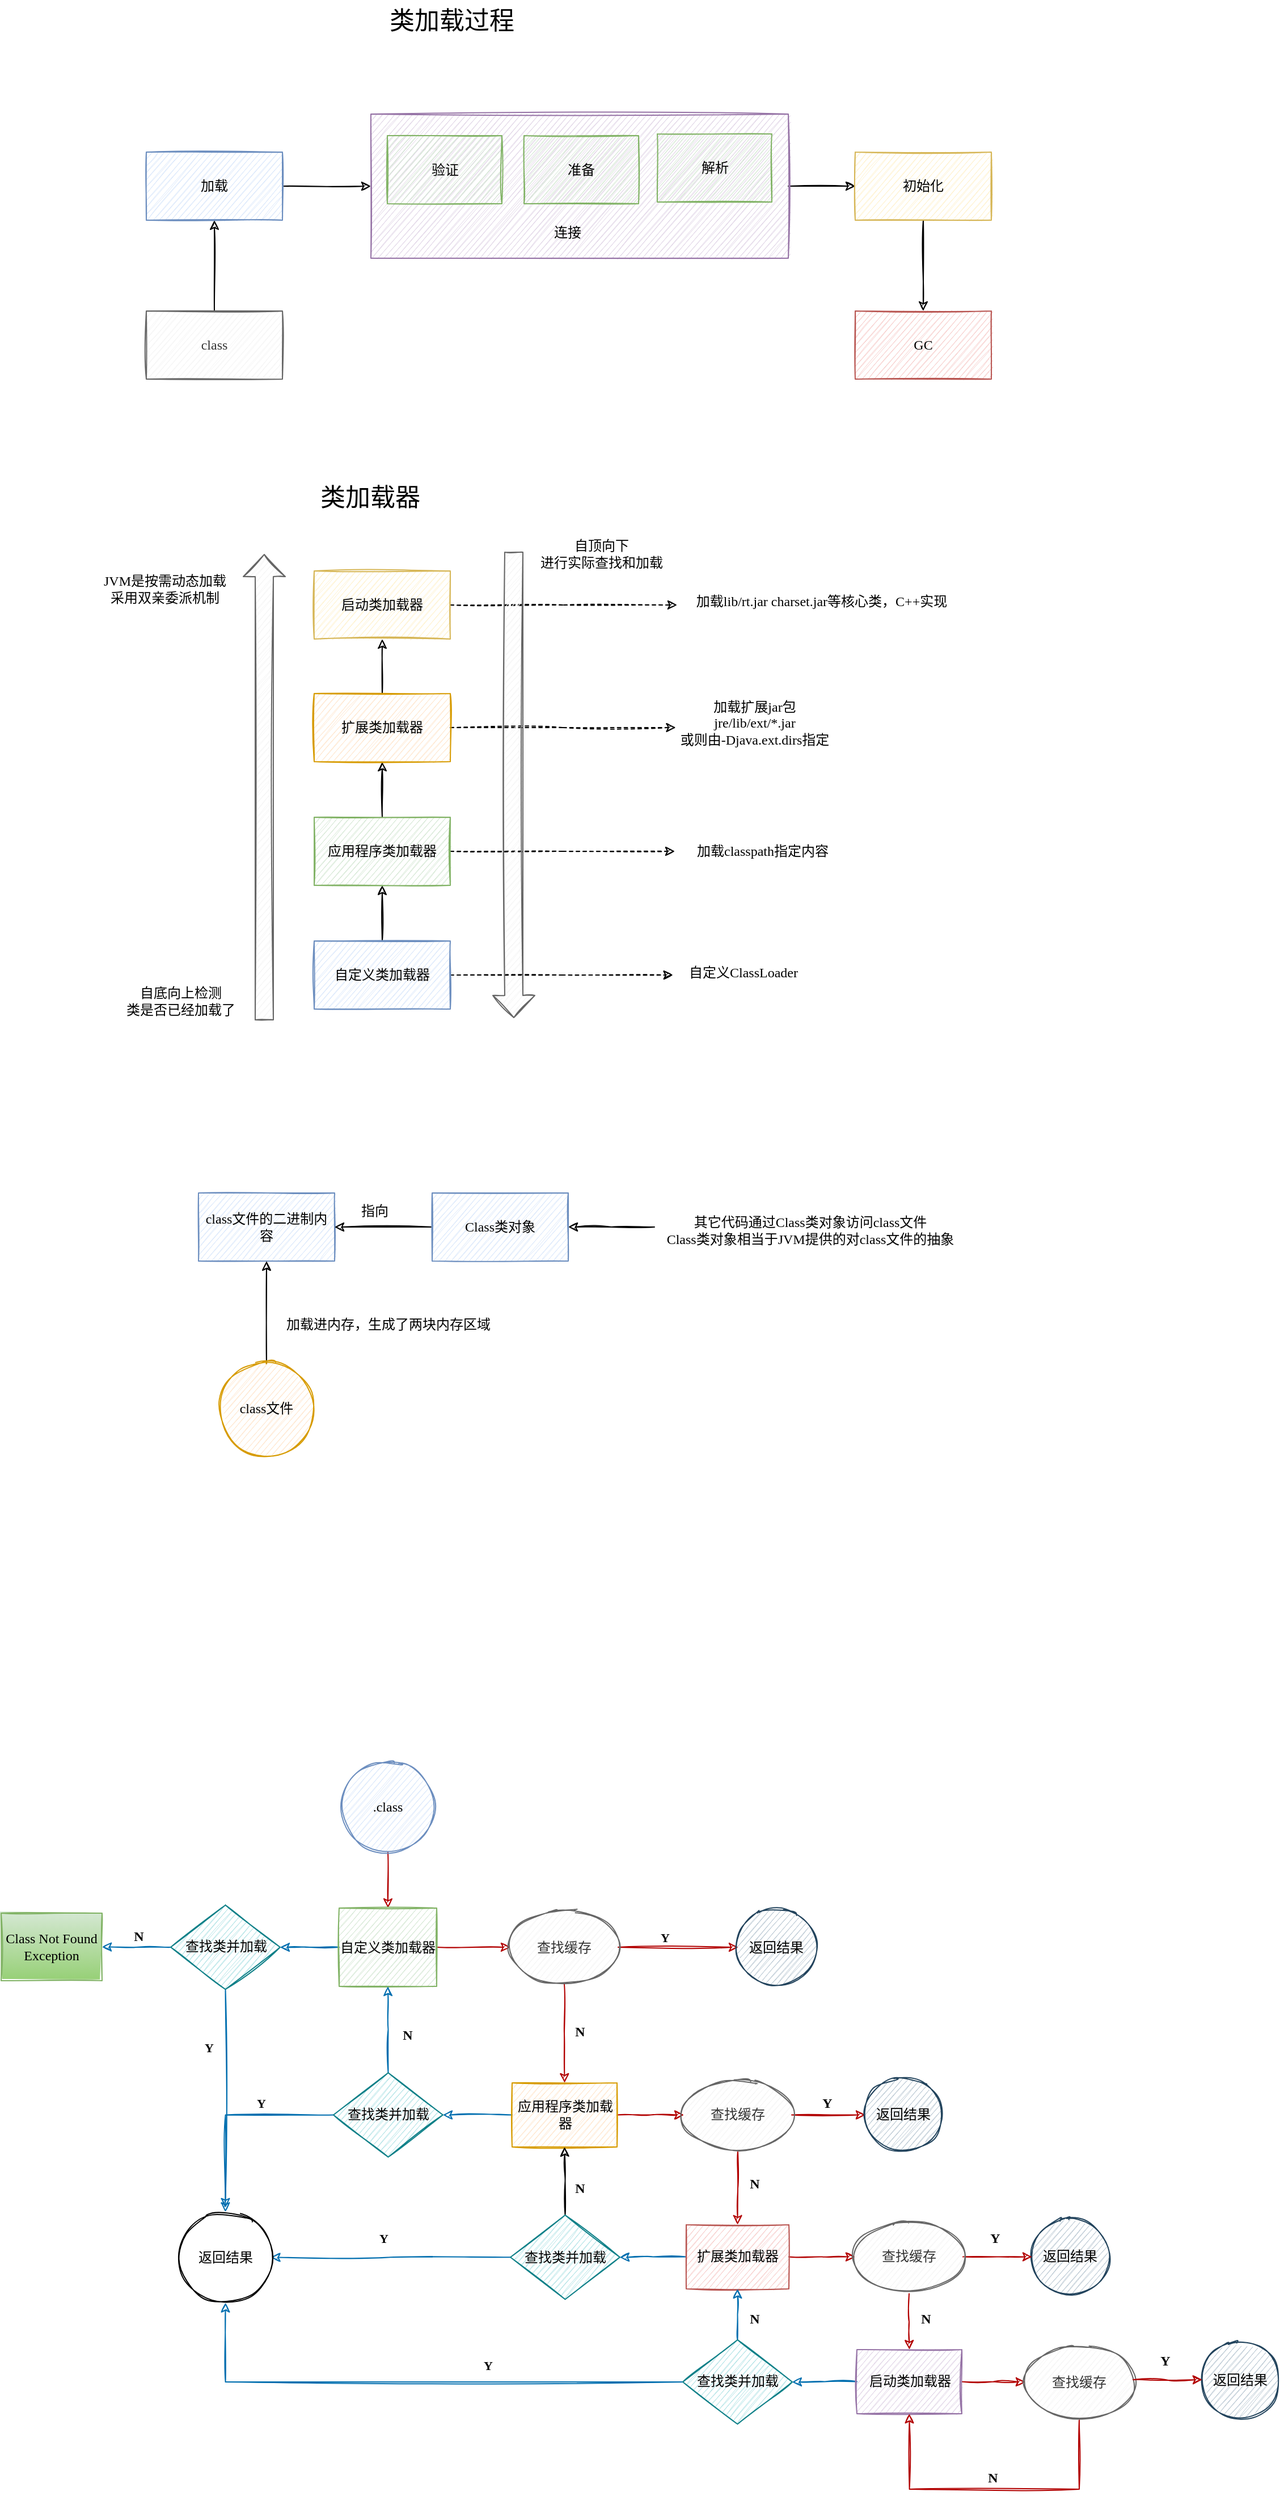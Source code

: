 <mxfile version="20.3.0" type="device" pages="5"><diagram id="IbwOnXphDGrgbKoo0UGc" name="类加载过程"><mxGraphModel dx="1963" dy="866" grid="0" gridSize="10" guides="1" tooltips="1" connect="1" arrows="1" fold="1" page="0" pageScale="1" pageWidth="827" pageHeight="1169" background="none" math="0" shadow="0"><root><mxCell id="0"/><mxCell id="1" parent="0"/><mxCell id="OvryeKxJEPevqcvtAfWF-4" value="" style="edgeStyle=orthogonalEdgeStyle;rounded=0;orthogonalLoop=1;jettySize=auto;html=1;fontFamily=Ubuntu, Misans;sketch=1;" parent="1" source="OvryeKxJEPevqcvtAfWF-2" target="OvryeKxJEPevqcvtAfWF-3" edge="1"><mxGeometry relative="1" as="geometry"/></mxCell><mxCell id="OvryeKxJEPevqcvtAfWF-2" value="class" style="rounded=0;whiteSpace=wrap;html=1;fontFamily=Ubuntu, Misans;fillColor=#f5f5f5;strokeColor=#666666;fontColor=#333333;sketch=1;" parent="1" vertex="1"><mxGeometry x="12" y="312" width="120" height="60" as="geometry"/></mxCell><mxCell id="OvryeKxJEPevqcvtAfWF-6" value="" style="edgeStyle=orthogonalEdgeStyle;rounded=0;orthogonalLoop=1;jettySize=auto;html=1;fontFamily=Ubuntu, Misans;sketch=1;" parent="1" source="OvryeKxJEPevqcvtAfWF-3" target="OvryeKxJEPevqcvtAfWF-5" edge="1"><mxGeometry relative="1" as="geometry"/></mxCell><mxCell id="OvryeKxJEPevqcvtAfWF-3" value="加载" style="rounded=0;whiteSpace=wrap;html=1;fontFamily=Ubuntu, Misans;fillColor=#dae8fc;strokeColor=#6c8ebf;sketch=1;" parent="1" vertex="1"><mxGeometry x="12" y="172" width="120" height="60" as="geometry"/></mxCell><mxCell id="OvryeKxJEPevqcvtAfWF-11" value="" style="edgeStyle=orthogonalEdgeStyle;rounded=0;orthogonalLoop=1;jettySize=auto;html=1;fontFamily=Ubuntu, Misans;sketch=1;" parent="1" source="OvryeKxJEPevqcvtAfWF-5" target="OvryeKxJEPevqcvtAfWF-10" edge="1"><mxGeometry relative="1" as="geometry"/></mxCell><mxCell id="OvryeKxJEPevqcvtAfWF-5" value="" style="whiteSpace=wrap;html=1;rounded=0;fontFamily=Ubuntu, Misans;fillColor=#e1d5e7;strokeColor=#9673a6;shadow=0;sketch=1;" parent="1" vertex="1"><mxGeometry x="210" y="138.5" width="368" height="127" as="geometry"/></mxCell><mxCell id="OvryeKxJEPevqcvtAfWF-7" value="验证" style="rounded=0;whiteSpace=wrap;html=1;fontFamily=Ubuntu, Misans;fillColor=#d5e8d4;strokeColor=#82b366;sketch=1;" parent="1" vertex="1"><mxGeometry x="224.5" y="157.5" width="101" height="60" as="geometry"/></mxCell><mxCell id="OvryeKxJEPevqcvtAfWF-8" value="准备" style="rounded=0;whiteSpace=wrap;html=1;fontFamily=Ubuntu, Misans;fillColor=#d5e8d4;strokeColor=#82b366;sketch=1;" parent="1" vertex="1"><mxGeometry x="345" y="157.5" width="101" height="60" as="geometry"/></mxCell><mxCell id="OvryeKxJEPevqcvtAfWF-9" value="解析" style="rounded=0;whiteSpace=wrap;html=1;fontFamily=Ubuntu, Misans;fillColor=#d5e8d4;strokeColor=#82b366;sketch=1;" parent="1" vertex="1"><mxGeometry x="462.5" y="156" width="101" height="60" as="geometry"/></mxCell><mxCell id="OvryeKxJEPevqcvtAfWF-14" value="" style="edgeStyle=orthogonalEdgeStyle;rounded=0;sketch=1;orthogonalLoop=1;jettySize=auto;html=1;fontFamily=Ubuntu, Misans;" parent="1" source="OvryeKxJEPevqcvtAfWF-10" target="OvryeKxJEPevqcvtAfWF-13" edge="1"><mxGeometry relative="1" as="geometry"/></mxCell><mxCell id="OvryeKxJEPevqcvtAfWF-10" value="初始化" style="whiteSpace=wrap;html=1;rounded=0;fontFamily=Ubuntu, Misans;fillColor=#fff2cc;strokeColor=#d6b656;shadow=0;sketch=1;" parent="1" vertex="1"><mxGeometry x="637" y="172" width="120" height="60" as="geometry"/></mxCell><mxCell id="OvryeKxJEPevqcvtAfWF-12" value="连接" style="text;html=1;align=center;verticalAlign=middle;resizable=0;points=[];autosize=1;fontFamily=Ubuntu, Misans;rounded=0;sketch=1;" parent="1" vertex="1"><mxGeometry x="362" y="230" width="42" height="26" as="geometry"/></mxCell><mxCell id="OvryeKxJEPevqcvtAfWF-13" value="GC" style="whiteSpace=wrap;html=1;rounded=0;fontFamily=Ubuntu, Misans;fillColor=#f8cecc;strokeColor=#b85450;sketch=1;" parent="1" vertex="1"><mxGeometry x="637" y="312" width="120" height="60" as="geometry"/></mxCell><mxCell id="OvryeKxJEPevqcvtAfWF-18" value="" style="edgeStyle=orthogonalEdgeStyle;rounded=0;sketch=1;orthogonalLoop=1;jettySize=auto;html=1;fontFamily=Ubuntu, Misans;" parent="1" source="OvryeKxJEPevqcvtAfWF-15" target="OvryeKxJEPevqcvtAfWF-17" edge="1"><mxGeometry relative="1" as="geometry"/></mxCell><mxCell id="OvryeKxJEPevqcvtAfWF-45" style="edgeStyle=orthogonalEdgeStyle;rounded=0;sketch=1;orthogonalLoop=1;jettySize=auto;html=1;dashed=1;startArrow=none;startFill=0;endArrow=classic;endFill=1;fontFamily=Ubuntu, Misans;" parent="1" source="OvryeKxJEPevqcvtAfWF-15" edge="1"><mxGeometry relative="1" as="geometry"><mxPoint x="476.4" y="897" as="targetPoint"/></mxGeometry></mxCell><mxCell id="OvryeKxJEPevqcvtAfWF-15" value="自定义类加载器" style="rounded=0;whiteSpace=wrap;html=1;shadow=0;sketch=1;fontFamily=Ubuntu, Misans;fillColor=#dae8fc;strokeColor=#6c8ebf;" parent="1" vertex="1"><mxGeometry x="160" y="867" width="120" height="60" as="geometry"/></mxCell><mxCell id="OvryeKxJEPevqcvtAfWF-16" value="&lt;font style=&quot;font-size: 22px&quot;&gt;类加载器&lt;/font&gt;" style="text;html=1;align=center;verticalAlign=middle;resizable=0;points=[];autosize=1;fontFamily=Ubuntu, Misans;rounded=0;sketch=1;" parent="1" vertex="1"><mxGeometry x="156" y="458" width="106" height="38" as="geometry"/></mxCell><mxCell id="OvryeKxJEPevqcvtAfWF-20" value="" style="edgeStyle=orthogonalEdgeStyle;rounded=0;sketch=1;orthogonalLoop=1;jettySize=auto;html=1;fontFamily=Ubuntu, Misans;" parent="1" source="OvryeKxJEPevqcvtAfWF-17" target="OvryeKxJEPevqcvtAfWF-19" edge="1"><mxGeometry relative="1" as="geometry"/></mxCell><mxCell id="OvryeKxJEPevqcvtAfWF-43" style="edgeStyle=orthogonalEdgeStyle;rounded=0;sketch=1;orthogonalLoop=1;jettySize=auto;html=1;dashed=1;startArrow=none;startFill=0;endArrow=classic;endFill=1;fontFamily=Ubuntu, Misans;" parent="1" source="OvryeKxJEPevqcvtAfWF-17" edge="1"><mxGeometry relative="1" as="geometry"><mxPoint x="478.0" y="788" as="targetPoint"/></mxGeometry></mxCell><mxCell id="OvryeKxJEPevqcvtAfWF-17" value="应用程序类加载器" style="whiteSpace=wrap;html=1;rounded=0;shadow=0;fontFamily=Ubuntu, Misans;sketch=1;fillColor=#d5e8d4;strokeColor=#82b366;" parent="1" vertex="1"><mxGeometry x="160" y="758" width="120" height="60" as="geometry"/></mxCell><mxCell id="OvryeKxJEPevqcvtAfWF-23" value="" style="edgeStyle=orthogonalEdgeStyle;rounded=0;sketch=1;orthogonalLoop=1;jettySize=auto;html=1;fontFamily=Ubuntu, Misans;" parent="1" source="OvryeKxJEPevqcvtAfWF-19" target="OvryeKxJEPevqcvtAfWF-22" edge="1"><mxGeometry relative="1" as="geometry"/></mxCell><mxCell id="OvryeKxJEPevqcvtAfWF-40" style="edgeStyle=orthogonalEdgeStyle;rounded=0;sketch=1;orthogonalLoop=1;jettySize=auto;html=1;dashed=1;startArrow=none;startFill=0;endArrow=classic;endFill=1;fontFamily=Ubuntu, Misans;" parent="1" source="OvryeKxJEPevqcvtAfWF-19" edge="1"><mxGeometry relative="1" as="geometry"><mxPoint x="478.8" y="679" as="targetPoint"/></mxGeometry></mxCell><mxCell id="OvryeKxJEPevqcvtAfWF-19" value="扩展类加载器" style="whiteSpace=wrap;html=1;rounded=0;shadow=0;fontFamily=Ubuntu, Misans;sketch=1;fillColor=#ffe6cc;strokeColor=#d79b00;" parent="1" vertex="1"><mxGeometry x="160" y="649" width="120" height="60" as="geometry"/></mxCell><mxCell id="OvryeKxJEPevqcvtAfWF-37" style="edgeStyle=orthogonalEdgeStyle;rounded=0;sketch=1;orthogonalLoop=1;jettySize=auto;html=1;startArrow=none;startFill=0;endArrow=classic;endFill=1;fontFamily=Ubuntu, Misans;dashed=1;" parent="1" source="OvryeKxJEPevqcvtAfWF-22" edge="1"><mxGeometry relative="1" as="geometry"><mxPoint x="480" y="571" as="targetPoint"/></mxGeometry></mxCell><mxCell id="OvryeKxJEPevqcvtAfWF-22" value="启动类加载器" style="whiteSpace=wrap;html=1;rounded=0;shadow=0;fontFamily=Ubuntu, Misans;sketch=1;fillColor=#fff2cc;strokeColor=#d6b656;" parent="1" vertex="1"><mxGeometry x="160" y="541" width="120" height="60" as="geometry"/></mxCell><mxCell id="OvryeKxJEPevqcvtAfWF-24" value="" style="shape=flexArrow;endArrow=classic;html=1;fontFamily=Ubuntu, Misans;width=16;endSize=6.17;fillColor=#f5f5f5;strokeColor=#666666;rounded=0;sketch=1;" parent="1" edge="1"><mxGeometry width="50" height="50" relative="1" as="geometry"><mxPoint x="116" y="937" as="sourcePoint"/><mxPoint x="116" y="526" as="targetPoint"/><Array as="points"/></mxGeometry></mxCell><mxCell id="OvryeKxJEPevqcvtAfWF-27" value="" style="edgeStyle=orthogonalEdgeStyle;rounded=0;sketch=1;orthogonalLoop=1;jettySize=auto;html=1;fontFamily=Ubuntu, Misans;" parent="1" source="OvryeKxJEPevqcvtAfWF-25" target="OvryeKxJEPevqcvtAfWF-26" edge="1"><mxGeometry relative="1" as="geometry"/></mxCell><mxCell id="OvryeKxJEPevqcvtAfWF-25" value="class文件" style="ellipse;whiteSpace=wrap;html=1;aspect=fixed;shadow=0;sketch=1;fontFamily=Ubuntu, Misans;fillColor=#ffe6cc;strokeColor=#d79b00;rounded=0;" parent="1" vertex="1"><mxGeometry x="78" y="1239" width="80" height="80" as="geometry"/></mxCell><mxCell id="OvryeKxJEPevqcvtAfWF-26" value="class文件的二进制内容" style="whiteSpace=wrap;html=1;shadow=0;fontFamily=Ubuntu, Misans;sketch=1;fillColor=#dae8fc;strokeColor=#6c8ebf;rounded=0;" parent="1" vertex="1"><mxGeometry x="58" y="1089" width="120" height="60" as="geometry"/></mxCell><mxCell id="OvryeKxJEPevqcvtAfWF-28" value="加载进内存，生成了两块内存区域" style="text;html=1;align=center;verticalAlign=middle;resizable=0;points=[];autosize=1;fontFamily=Ubuntu, Misans;rounded=0;sketch=1;" parent="1" vertex="1"><mxGeometry x="126" y="1192" width="198" height="26" as="geometry"/></mxCell><mxCell id="OvryeKxJEPevqcvtAfWF-30" style="edgeStyle=orthogonalEdgeStyle;rounded=0;sketch=1;orthogonalLoop=1;jettySize=auto;html=1;entryX=1;entryY=0.5;entryDx=0;entryDy=0;fontFamily=Ubuntu, Misans;" parent="1" source="OvryeKxJEPevqcvtAfWF-29" target="OvryeKxJEPevqcvtAfWF-26" edge="1"><mxGeometry relative="1" as="geometry"/></mxCell><mxCell id="OvryeKxJEPevqcvtAfWF-32" style="edgeStyle=orthogonalEdgeStyle;rounded=0;sketch=1;orthogonalLoop=1;jettySize=auto;html=1;fontFamily=Ubuntu, Misans;startArrow=classic;startFill=1;endArrow=none;endFill=0;" parent="1" source="OvryeKxJEPevqcvtAfWF-29" edge="1"><mxGeometry relative="1" as="geometry"><mxPoint x="460.0" y="1119" as="targetPoint"/></mxGeometry></mxCell><mxCell id="OvryeKxJEPevqcvtAfWF-29" value="Class类对象" style="whiteSpace=wrap;html=1;shadow=0;fontFamily=Ubuntu, Misans;sketch=1;fillColor=#dae8fc;strokeColor=#6c8ebf;rounded=0;" parent="1" vertex="1"><mxGeometry x="264" y="1089" width="120" height="60" as="geometry"/></mxCell><mxCell id="OvryeKxJEPevqcvtAfWF-31" value="指向" style="text;html=1;align=center;verticalAlign=middle;resizable=0;points=[];autosize=1;fontFamily=Ubuntu, Misans;rounded=0;sketch=1;" parent="1" vertex="1"><mxGeometry x="192" y="1092" width="42" height="26" as="geometry"/></mxCell><mxCell id="OvryeKxJEPevqcvtAfWF-33" value="其它代码通过Class类对象访问class文件&lt;br&gt;Class类对象相当于JVM提供的对class文件的抽象" style="text;html=1;align=center;verticalAlign=middle;resizable=0;points=[];autosize=1;fontFamily=Ubuntu, Misans;rounded=0;sketch=1;" parent="1" vertex="1"><mxGeometry x="459" y="1101" width="276" height="41" as="geometry"/></mxCell><mxCell id="OvryeKxJEPevqcvtAfWF-34" value="自底向上检测&lt;br&gt;类是否已经加载了" style="text;html=1;align=center;verticalAlign=middle;resizable=0;points=[];autosize=1;fontFamily=Ubuntu, Misans;rounded=0;sketch=1;" parent="1" vertex="1"><mxGeometry x="-15" y="899" width="114" height="41" as="geometry"/></mxCell><mxCell id="OvryeKxJEPevqcvtAfWF-35" value="JVM是按需动态加载&lt;br&gt;采用双亲委派机制" style="text;html=1;align=center;verticalAlign=middle;resizable=0;points=[];autosize=1;fontFamily=Ubuntu, Misans;rounded=0;sketch=1;" parent="1" vertex="1"><mxGeometry x="-35" y="536" width="126" height="41" as="geometry"/></mxCell><mxCell id="OvryeKxJEPevqcvtAfWF-36" value="" style="shape=flexArrow;endArrow=classic;html=1;fontFamily=Ubuntu, Misans;width=16;endSize=6.17;fillColor=#f5f5f5;strokeColor=#666666;rounded=0;sketch=1;" parent="1" edge="1"><mxGeometry width="50" height="50" relative="1" as="geometry"><mxPoint x="336" y="524" as="sourcePoint"/><mxPoint x="336" y="935" as="targetPoint"/><Array as="points"/></mxGeometry></mxCell><mxCell id="OvryeKxJEPevqcvtAfWF-38" value="自顶向下&lt;br&gt;进行实际查找和加载" style="text;html=1;align=center;verticalAlign=middle;resizable=0;points=[];autosize=1;fontFamily=Ubuntu, Misans;rounded=0;sketch=1;" parent="1" vertex="1"><mxGeometry x="350" y="505" width="126" height="41" as="geometry"/></mxCell><mxCell id="OvryeKxJEPevqcvtAfWF-39" value="加载lib/rt.jar charset.jar等核心类，C++实现" style="text;html=1;align=center;verticalAlign=middle;resizable=0;points=[];autosize=1;fontFamily=Ubuntu, Misans;rounded=0;sketch=1;" parent="1" vertex="1"><mxGeometry x="481" y="555" width="251" height="26" as="geometry"/></mxCell><mxCell id="OvryeKxJEPevqcvtAfWF-41" value="加载扩展jar包&lt;br&gt;jre/lib/ext/*.jar&lt;br&gt;或则由-Djava.ext.dirs指定" style="text;html=1;align=center;verticalAlign=middle;resizable=0;points=[];autosize=1;fontFamily=Ubuntu, Misans;rounded=0;sketch=1;" parent="1" vertex="1"><mxGeometry x="470" y="647" width="155" height="55" as="geometry"/></mxCell><mxCell id="OvryeKxJEPevqcvtAfWF-44" value="加载classpath指定内容" style="text;html=1;align=center;verticalAlign=middle;resizable=0;points=[];autosize=1;fontFamily=Ubuntu, Misans;rounded=0;sketch=1;" parent="1" vertex="1"><mxGeometry x="484" y="775" width="141" height="26" as="geometry"/></mxCell><mxCell id="OvryeKxJEPevqcvtAfWF-46" value="自定义ClassLoader" style="text;html=1;align=center;verticalAlign=middle;resizable=0;points=[];autosize=1;fontFamily=Ubuntu, Misans;rounded=0;sketch=1;" parent="1" vertex="1"><mxGeometry x="478" y="882" width="120" height="26" as="geometry"/></mxCell><mxCell id="OvryeKxJEPevqcvtAfWF-47" value="&lt;font style=&quot;font-size: 22px&quot;&gt;类加载过程&lt;/font&gt;" style="text;html=1;align=center;verticalAlign=middle;resizable=0;points=[];autosize=1;fontFamily=Ubuntu, Misans;rounded=0;sketch=1;" parent="1" vertex="1"><mxGeometry x="217" y="38" width="128" height="38" as="geometry"/></mxCell><mxCell id="OvryeKxJEPevqcvtAfWF-50" value="" style="edgeStyle=orthogonalEdgeStyle;rounded=0;sketch=1;orthogonalLoop=1;jettySize=auto;html=1;startArrow=none;startFill=0;endArrow=classic;endFill=1;fontFamily=Ubuntu, Misans;fillColor=#e51400;strokeColor=#B20000;" parent="1" source="OvryeKxJEPevqcvtAfWF-48" target="OvryeKxJEPevqcvtAfWF-49" edge="1"><mxGeometry relative="1" as="geometry"/></mxCell><mxCell id="OvryeKxJEPevqcvtAfWF-48" value=".class" style="ellipse;whiteSpace=wrap;html=1;aspect=fixed;shadow=0;sketch=1;fontFamily=Ubuntu, Misans;fillColor=#dae8fc;strokeColor=#6c8ebf;rounded=0;" parent="1" vertex="1"><mxGeometry x="185" y="1590" width="80" height="80" as="geometry"/></mxCell><mxCell id="OvryeKxJEPevqcvtAfWF-52" value="" style="edgeStyle=orthogonalEdgeStyle;rounded=0;sketch=1;orthogonalLoop=1;jettySize=auto;html=1;startArrow=none;startFill=0;endArrow=classic;endFill=1;fontFamily=Ubuntu, Misans;fillColor=#e51400;strokeColor=#B20000;" parent="1" source="OvryeKxJEPevqcvtAfWF-49" target="OvryeKxJEPevqcvtAfWF-51" edge="1"><mxGeometry relative="1" as="geometry"/></mxCell><mxCell id="OvryeKxJEPevqcvtAfWF-103" value="" style="edgeStyle=orthogonalEdgeStyle;rounded=0;sketch=1;orthogonalLoop=1;jettySize=auto;html=1;startArrow=none;startFill=0;endArrow=classic;endFill=1;fontFamily=Ubuntu, Misans;fillColor=#1ba1e2;strokeColor=#006EAF;" parent="1" source="OvryeKxJEPevqcvtAfWF-49" target="OvryeKxJEPevqcvtAfWF-102" edge="1"><mxGeometry relative="1" as="geometry"/></mxCell><mxCell id="OvryeKxJEPevqcvtAfWF-49" value="自定义类加载器" style="whiteSpace=wrap;html=1;shadow=0;fontFamily=Ubuntu, Misans;sketch=1;fillColor=#d5e8d4;strokeColor=#82b366;rounded=0;" parent="1" vertex="1"><mxGeometry x="182" y="1719" width="86" height="69" as="geometry"/></mxCell><mxCell id="OvryeKxJEPevqcvtAfWF-54" style="edgeStyle=orthogonalEdgeStyle;rounded=0;sketch=1;orthogonalLoop=1;jettySize=auto;html=1;entryX=0;entryY=0.5;entryDx=0;entryDy=0;startArrow=none;startFill=0;endArrow=classic;endFill=1;fontFamily=Ubuntu, Misans;fillColor=#e51400;strokeColor=#B20000;" parent="1" source="OvryeKxJEPevqcvtAfWF-51" target="OvryeKxJEPevqcvtAfWF-53" edge="1"><mxGeometry relative="1" as="geometry"/></mxCell><mxCell id="OvryeKxJEPevqcvtAfWF-55" value="Y" style="edgeLabel;html=1;align=center;verticalAlign=middle;resizable=0;points=[];fontFamily=Ubuntu, Misans;fontStyle=1;rounded=0;sketch=1;" parent="OvryeKxJEPevqcvtAfWF-54" vertex="1" connectable="0"><mxGeometry x="-0.234" y="-4" relative="1" as="geometry"><mxPoint y="-12.5" as="offset"/></mxGeometry></mxCell><mxCell id="OvryeKxJEPevqcvtAfWF-99" value="Y" style="edgeLabel;html=1;align=center;verticalAlign=middle;resizable=0;points=[];fontFamily=Ubuntu, Misans;fontStyle=1;rounded=0;sketch=1;" parent="OvryeKxJEPevqcvtAfWF-54" vertex="1" connectable="0"><mxGeometry x="-0.234" y="-4" relative="1" as="geometry"><mxPoint x="-248.18" y="252.5" as="offset"/></mxGeometry></mxCell><mxCell id="OvryeKxJEPevqcvtAfWF-101" value="Y" style="edgeLabel;html=1;align=center;verticalAlign=middle;resizable=0;points=[];fontFamily=Ubuntu, Misans;fontStyle=1;rounded=0;sketch=1;" parent="OvryeKxJEPevqcvtAfWF-54" vertex="1" connectable="0"><mxGeometry x="-0.234" y="-4" relative="1" as="geometry"><mxPoint x="-356.18" y="133.5" as="offset"/></mxGeometry></mxCell><mxCell id="OvryeKxJEPevqcvtAfWF-109" value="Y" style="edgeLabel;html=1;align=center;verticalAlign=middle;resizable=0;points=[];fontFamily=Ubuntu, Misans;fontStyle=1;rounded=0;sketch=1;" parent="OvryeKxJEPevqcvtAfWF-54" vertex="1" connectable="0"><mxGeometry x="-0.234" y="-4" relative="1" as="geometry"><mxPoint x="-402.18" y="84.5" as="offset"/></mxGeometry></mxCell><mxCell id="OvryeKxJEPevqcvtAfWF-118" value="&lt;b&gt;Y&lt;/b&gt;" style="edgeLabel;html=1;align=center;verticalAlign=middle;resizable=0;points=[];fontFamily=Ubuntu, Misans;rounded=0;sketch=1;" parent="OvryeKxJEPevqcvtAfWF-54" vertex="1" connectable="0"><mxGeometry x="-0.234" y="-4" relative="1" as="geometry"><mxPoint x="-156.18" y="364.5" as="offset"/></mxGeometry></mxCell><mxCell id="OvryeKxJEPevqcvtAfWF-57" value="" style="edgeStyle=orthogonalEdgeStyle;rounded=0;sketch=1;orthogonalLoop=1;jettySize=auto;html=1;startArrow=none;startFill=0;endArrow=classic;endFill=1;fontFamily=Ubuntu, Misans;fillColor=#e51400;strokeColor=#B20000;" parent="1" source="OvryeKxJEPevqcvtAfWF-51" target="OvryeKxJEPevqcvtAfWF-56" edge="1"><mxGeometry relative="1" as="geometry"/></mxCell><mxCell id="OvryeKxJEPevqcvtAfWF-51" value="查找缓存" style="ellipse;whiteSpace=wrap;html=1;shadow=0;fontFamily=Ubuntu, Misans;sketch=1;fillColor=#f5f5f5;strokeColor=#666666;fontColor=#333333;rounded=0;" parent="1" vertex="1"><mxGeometry x="333" y="1721" width="95" height="65" as="geometry"/></mxCell><mxCell id="OvryeKxJEPevqcvtAfWF-53" value="返回结果" style="ellipse;whiteSpace=wrap;html=1;aspect=fixed;shadow=0;sketch=1;fontFamily=Ubuntu, Misans;fillColor=#bac8d3;strokeColor=#23445d;rounded=0;" parent="1" vertex="1"><mxGeometry x="534" y="1720" width="67" height="67" as="geometry"/></mxCell><mxCell id="OvryeKxJEPevqcvtAfWF-61" value="" style="edgeStyle=orthogonalEdgeStyle;rounded=0;sketch=1;orthogonalLoop=1;jettySize=auto;html=1;startArrow=none;startFill=0;endArrow=classic;endFill=1;fontFamily=Ubuntu, Misans;fillColor=#e51400;strokeColor=#B20000;" parent="1" source="OvryeKxJEPevqcvtAfWF-56" target="OvryeKxJEPevqcvtAfWF-60" edge="1"><mxGeometry relative="1" as="geometry"/></mxCell><mxCell id="OvryeKxJEPevqcvtAfWF-93" value="" style="edgeStyle=orthogonalEdgeStyle;rounded=0;sketch=1;orthogonalLoop=1;jettySize=auto;html=1;startArrow=none;startFill=0;endArrow=classic;endFill=1;fontFamily=Ubuntu, Misans;fillColor=#1ba1e2;strokeColor=#006EAF;" parent="1" source="OvryeKxJEPevqcvtAfWF-56" target="OvryeKxJEPevqcvtAfWF-92" edge="1"><mxGeometry relative="1" as="geometry"/></mxCell><mxCell id="OvryeKxJEPevqcvtAfWF-56" value="应用程序类加载器" style="whiteSpace=wrap;html=1;shadow=0;fontFamily=Ubuntu, Misans;sketch=1;fillColor=#ffe6cc;strokeColor=#d79b00;rounded=0;" parent="1" vertex="1"><mxGeometry x="334.5" y="1873" width="92.5" height="56.5" as="geometry"/></mxCell><mxCell id="OvryeKxJEPevqcvtAfWF-63" value="" style="edgeStyle=orthogonalEdgeStyle;rounded=0;sketch=1;orthogonalLoop=1;jettySize=auto;html=1;startArrow=none;startFill=0;endArrow=classic;endFill=1;fontFamily=Ubuntu, Misans;fillColor=#e51400;strokeColor=#B20000;" parent="1" source="OvryeKxJEPevqcvtAfWF-60" target="OvryeKxJEPevqcvtAfWF-62" edge="1"><mxGeometry relative="1" as="geometry"/></mxCell><mxCell id="OvryeKxJEPevqcvtAfWF-68" value="" style="edgeStyle=orthogonalEdgeStyle;rounded=0;sketch=1;orthogonalLoop=1;jettySize=auto;html=1;startArrow=none;startFill=0;endArrow=classic;endFill=1;fontFamily=Ubuntu, Misans;fillColor=#e51400;strokeColor=#B20000;" parent="1" source="OvryeKxJEPevqcvtAfWF-60" target="OvryeKxJEPevqcvtAfWF-67" edge="1"><mxGeometry relative="1" as="geometry"/></mxCell><mxCell id="OvryeKxJEPevqcvtAfWF-60" value="查找缓存" style="ellipse;whiteSpace=wrap;html=1;shadow=0;fontFamily=Ubuntu, Misans;sketch=1;fillColor=#f5f5f5;strokeColor=#666666;fontColor=#333333;rounded=0;" parent="1" vertex="1"><mxGeometry x="486" y="1868.75" width="95" height="65" as="geometry"/></mxCell><mxCell id="OvryeKxJEPevqcvtAfWF-62" value="返回结果" style="ellipse;whiteSpace=wrap;html=1;aspect=fixed;shadow=0;sketch=1;fontFamily=Ubuntu, Misans;fillColor=#bac8d3;strokeColor=#23445d;rounded=0;" parent="1" vertex="1"><mxGeometry x="646" y="1867.75" width="67" height="67" as="geometry"/></mxCell><mxCell id="OvryeKxJEPevqcvtAfWF-65" value="Y" style="text;html=1;align=center;verticalAlign=middle;resizable=0;points=[];autosize=1;fontFamily=Ubuntu, Misans;fontStyle=1;rounded=0;sketch=1;" parent="1" vertex="1"><mxGeometry x="599" y="1878" width="26" height="26" as="geometry"/></mxCell><mxCell id="OvryeKxJEPevqcvtAfWF-66" value="N" style="text;html=1;align=center;verticalAlign=middle;resizable=0;points=[];autosize=1;fontFamily=Ubuntu, Misans;fontStyle=1;rounded=0;sketch=1;" parent="1" vertex="1"><mxGeometry x="380" y="1815" width="27" height="26" as="geometry"/></mxCell><mxCell id="OvryeKxJEPevqcvtAfWF-76" value="" style="edgeStyle=orthogonalEdgeStyle;rounded=0;sketch=1;orthogonalLoop=1;jettySize=auto;html=1;startArrow=none;startFill=0;endArrow=classic;endFill=1;fontFamily=Ubuntu, Misans;fillColor=#e51400;strokeColor=#B20000;" parent="1" source="OvryeKxJEPevqcvtAfWF-67" target="OvryeKxJEPevqcvtAfWF-75" edge="1"><mxGeometry relative="1" as="geometry"/></mxCell><mxCell id="OvryeKxJEPevqcvtAfWF-89" value="" style="edgeStyle=orthogonalEdgeStyle;rounded=0;sketch=1;orthogonalLoop=1;jettySize=auto;html=1;startArrow=none;startFill=0;endArrow=classic;endFill=1;fontFamily=Ubuntu, Misans;fillColor=#1ba1e2;strokeColor=#006EAF;" parent="1" source="OvryeKxJEPevqcvtAfWF-67" target="OvryeKxJEPevqcvtAfWF-88" edge="1"><mxGeometry relative="1" as="geometry"/></mxCell><mxCell id="OvryeKxJEPevqcvtAfWF-67" value="扩展类加载器" style="whiteSpace=wrap;html=1;shadow=0;fontFamily=Ubuntu, Misans;sketch=1;fillColor=#f8cecc;strokeColor=#b85450;rounded=0;" parent="1" vertex="1"><mxGeometry x="488" y="1998" width="90.5" height="56.5" as="geometry"/></mxCell><mxCell id="OvryeKxJEPevqcvtAfWF-69" value="N" style="text;html=1;align=center;verticalAlign=middle;resizable=0;points=[];autosize=1;fontFamily=Ubuntu, Misans;fontStyle=1;rounded=0;sketch=1;" parent="1" vertex="1"><mxGeometry x="534.5" y="1949" width="27" height="26" as="geometry"/></mxCell><mxCell id="OvryeKxJEPevqcvtAfWF-70" value="返回结果" style="ellipse;whiteSpace=wrap;html=1;aspect=fixed;shadow=0;sketch=1;fontFamily=Ubuntu, Misans;fillColor=#bac8d3;strokeColor=#23445d;rounded=0;" parent="1" vertex="1"><mxGeometry x="793" y="1992.75" width="67" height="67" as="geometry"/></mxCell><mxCell id="OvryeKxJEPevqcvtAfWF-82" value="" style="edgeStyle=orthogonalEdgeStyle;rounded=0;sketch=1;orthogonalLoop=1;jettySize=auto;html=1;startArrow=none;startFill=0;endArrow=classic;endFill=1;fontFamily=Ubuntu, Misans;fillColor=#e51400;strokeColor=#B20000;" parent="1" source="OvryeKxJEPevqcvtAfWF-74" target="OvryeKxJEPevqcvtAfWF-81" edge="1"><mxGeometry relative="1" as="geometry"/></mxCell><mxCell id="OvryeKxJEPevqcvtAfWF-113" value="" style="edgeStyle=orthogonalEdgeStyle;rounded=0;sketch=1;orthogonalLoop=1;jettySize=auto;html=1;startArrow=none;startFill=0;endArrow=classic;endFill=1;fontFamily=Ubuntu, Misans;fillColor=#1ba1e2;strokeColor=#006EAF;" parent="1" source="OvryeKxJEPevqcvtAfWF-74" target="OvryeKxJEPevqcvtAfWF-112" edge="1"><mxGeometry relative="1" as="geometry"/></mxCell><mxCell id="OvryeKxJEPevqcvtAfWF-74" value="启动类加载器" style="whiteSpace=wrap;html=1;shadow=0;fontFamily=Ubuntu, Misans;sketch=1;fillColor=#e1d5e7;strokeColor=#9673a6;rounded=0;" parent="1" vertex="1"><mxGeometry x="638.5" y="2108" width="92.5" height="56.5" as="geometry"/></mxCell><mxCell id="OvryeKxJEPevqcvtAfWF-77" value="" style="edgeStyle=orthogonalEdgeStyle;rounded=0;sketch=1;orthogonalLoop=1;jettySize=auto;html=1;startArrow=none;startFill=0;endArrow=classic;endFill=1;fontFamily=Ubuntu, Misans;fillColor=#e51400;strokeColor=#B20000;" parent="1" source="OvryeKxJEPevqcvtAfWF-75" target="OvryeKxJEPevqcvtAfWF-70" edge="1"><mxGeometry relative="1" as="geometry"/></mxCell><mxCell id="OvryeKxJEPevqcvtAfWF-79" value="" style="edgeStyle=orthogonalEdgeStyle;rounded=0;sketch=1;orthogonalLoop=1;jettySize=auto;html=1;startArrow=none;startFill=0;endArrow=classic;endFill=1;fontFamily=Ubuntu, Misans;fillColor=#e51400;strokeColor=#B20000;" parent="1" source="OvryeKxJEPevqcvtAfWF-75" target="OvryeKxJEPevqcvtAfWF-74" edge="1"><mxGeometry relative="1" as="geometry"/></mxCell><mxCell id="OvryeKxJEPevqcvtAfWF-75" value="查找缓存" style="ellipse;whiteSpace=wrap;html=1;shadow=0;fontFamily=Ubuntu, Misans;sketch=1;fillColor=#f5f5f5;strokeColor=#666666;fontColor=#333333;rounded=0;" parent="1" vertex="1"><mxGeometry x="637" y="1993.75" width="95" height="65" as="geometry"/></mxCell><mxCell id="OvryeKxJEPevqcvtAfWF-78" value="Y" style="text;html=1;align=center;verticalAlign=middle;resizable=0;points=[];autosize=1;fontFamily=Ubuntu, Misans;fontStyle=1;rounded=0;sketch=1;" parent="1" vertex="1"><mxGeometry x="747" y="1997" width="26" height="26" as="geometry"/></mxCell><mxCell id="OvryeKxJEPevqcvtAfWF-80" value="N" style="text;html=1;align=center;verticalAlign=middle;resizable=0;points=[];autosize=1;fontFamily=Ubuntu, Misans;fontStyle=1;rounded=0;sketch=1;" parent="1" vertex="1"><mxGeometry x="685.5" y="2068" width="27" height="26" as="geometry"/></mxCell><mxCell id="OvryeKxJEPevqcvtAfWF-111" style="edgeStyle=orthogonalEdgeStyle;rounded=0;sketch=1;orthogonalLoop=1;jettySize=auto;html=1;entryX=0.5;entryY=1;entryDx=0;entryDy=0;startArrow=none;startFill=0;endArrow=classic;endFill=1;fontFamily=Ubuntu, Misans;exitX=0.5;exitY=1;exitDx=0;exitDy=0;fillColor=#e51400;strokeColor=#B20000;" parent="1" source="OvryeKxJEPevqcvtAfWF-81" target="OvryeKxJEPevqcvtAfWF-74" edge="1"><mxGeometry relative="1" as="geometry"><Array as="points"><mxPoint x="835" y="2231"/><mxPoint x="685" y="2231"/></Array></mxGeometry></mxCell><mxCell id="OvryeKxJEPevqcvtAfWF-81" value="查找缓存" style="ellipse;whiteSpace=wrap;html=1;shadow=0;fontFamily=Ubuntu, Misans;sketch=1;fillColor=#f5f5f5;strokeColor=#666666;fontColor=#333333;rounded=0;" parent="1" vertex="1"><mxGeometry x="787" y="2104" width="95" height="65" as="geometry"/></mxCell><mxCell id="OvryeKxJEPevqcvtAfWF-83" value="Y" style="text;html=1;align=center;verticalAlign=middle;resizable=0;points=[];autosize=1;fontFamily=Ubuntu, Misans;fontStyle=1;rounded=0;sketch=1;" parent="1" vertex="1"><mxGeometry x="897" y="2105.25" width="26" height="26" as="geometry"/></mxCell><mxCell id="OvryeKxJEPevqcvtAfWF-84" value="返回结果" style="ellipse;whiteSpace=wrap;html=1;aspect=fixed;shadow=0;sketch=1;fontFamily=Ubuntu, Misans;fillColor=#bac8d3;strokeColor=#23445d;rounded=0;" parent="1" vertex="1"><mxGeometry x="943" y="2101" width="67" height="67" as="geometry"/></mxCell><mxCell id="OvryeKxJEPevqcvtAfWF-85" value="" style="edgeStyle=orthogonalEdgeStyle;rounded=0;sketch=1;orthogonalLoop=1;jettySize=auto;html=1;startArrow=none;startFill=0;endArrow=classic;endFill=1;fontFamily=Ubuntu, Misans;fillColor=#e51400;strokeColor=#B20000;" parent="1" target="OvryeKxJEPevqcvtAfWF-84" edge="1"><mxGeometry relative="1" as="geometry"><mxPoint x="882" y="2134.5" as="sourcePoint"/></mxGeometry></mxCell><mxCell id="OvryeKxJEPevqcvtAfWF-87" value="N" style="text;html=1;align=center;verticalAlign=middle;resizable=0;points=[];autosize=1;fontFamily=Ubuntu, Misans;fontStyle=1;rounded=0;sketch=1;" parent="1" vertex="1"><mxGeometry x="744" y="2208" width="27" height="26" as="geometry"/></mxCell><mxCell id="OvryeKxJEPevqcvtAfWF-90" value="" style="edgeStyle=orthogonalEdgeStyle;rounded=0;sketch=1;orthogonalLoop=1;jettySize=auto;html=1;startArrow=none;startFill=0;endArrow=classic;endFill=1;fontFamily=Ubuntu, Misans;" parent="1" source="OvryeKxJEPevqcvtAfWF-88" target="OvryeKxJEPevqcvtAfWF-56" edge="1"><mxGeometry relative="1" as="geometry"/></mxCell><mxCell id="OvryeKxJEPevqcvtAfWF-97" style="edgeStyle=orthogonalEdgeStyle;rounded=0;sketch=1;orthogonalLoop=1;jettySize=auto;html=1;entryX=1;entryY=0.5;entryDx=0;entryDy=0;startArrow=none;startFill=0;endArrow=classic;endFill=1;fontFamily=Ubuntu, Misans;fillColor=#1ba1e2;strokeColor=#006EAF;" parent="1" source="OvryeKxJEPevqcvtAfWF-88" target="OvryeKxJEPevqcvtAfWF-96" edge="1"><mxGeometry relative="1" as="geometry"/></mxCell><mxCell id="OvryeKxJEPevqcvtAfWF-88" value="查找类并加载" style="rhombus;whiteSpace=wrap;html=1;shadow=0;fontFamily=Ubuntu, Misans;sketch=1;fillColor=#b0e3e6;strokeColor=#0e8088;rounded=0;" parent="1" vertex="1"><mxGeometry x="333" y="1989.5" width="96.5" height="74.25" as="geometry"/></mxCell><mxCell id="OvryeKxJEPevqcvtAfWF-94" value="" style="edgeStyle=orthogonalEdgeStyle;rounded=0;sketch=1;orthogonalLoop=1;jettySize=auto;html=1;startArrow=none;startFill=0;endArrow=classic;endFill=1;fontFamily=Ubuntu, Misans;fillColor=#1ba1e2;strokeColor=#006EAF;" parent="1" source="OvryeKxJEPevqcvtAfWF-92" target="OvryeKxJEPevqcvtAfWF-49" edge="1"><mxGeometry relative="1" as="geometry"/></mxCell><mxCell id="OvryeKxJEPevqcvtAfWF-100" style="edgeStyle=orthogonalEdgeStyle;rounded=0;sketch=1;orthogonalLoop=1;jettySize=auto;html=1;entryX=0.5;entryY=0;entryDx=0;entryDy=0;startArrow=none;startFill=0;endArrow=classic;endFill=1;fontFamily=Ubuntu, Misans;fillColor=#1ba1e2;strokeColor=#006EAF;" parent="1" source="OvryeKxJEPevqcvtAfWF-92" target="OvryeKxJEPevqcvtAfWF-96" edge="1"><mxGeometry relative="1" as="geometry"/></mxCell><mxCell id="OvryeKxJEPevqcvtAfWF-92" value="查找类并加载" style="rhombus;whiteSpace=wrap;html=1;shadow=0;fontFamily=Ubuntu, Misans;sketch=1;fillColor=#b0e3e6;strokeColor=#0e8088;rounded=0;" parent="1" vertex="1"><mxGeometry x="177" y="1864.13" width="96.5" height="74.25" as="geometry"/></mxCell><mxCell id="OvryeKxJEPevqcvtAfWF-95" value="N" style="text;html=1;align=center;verticalAlign=middle;resizable=0;points=[];autosize=1;fontFamily=Ubuntu, Misans;fontStyle=1;rounded=0;sketch=1;" parent="1" vertex="1"><mxGeometry x="228" y="1818" width="27" height="26" as="geometry"/></mxCell><mxCell id="OvryeKxJEPevqcvtAfWF-96" value="返回结果" style="ellipse;whiteSpace=wrap;html=1;aspect=fixed;shadow=0;sketch=1;fontFamily=Ubuntu, Misans;rounded=0;" parent="1" vertex="1"><mxGeometry x="41.75" y="1986.75" width="80" height="80" as="geometry"/></mxCell><mxCell id="OvryeKxJEPevqcvtAfWF-105" value="" style="edgeStyle=orthogonalEdgeStyle;rounded=0;sketch=1;orthogonalLoop=1;jettySize=auto;html=1;startArrow=none;startFill=0;endArrow=classic;endFill=1;fontFamily=Ubuntu, Misans;fillColor=#1ba1e2;strokeColor=#006EAF;" parent="1" source="OvryeKxJEPevqcvtAfWF-102" target="OvryeKxJEPevqcvtAfWF-104" edge="1"><mxGeometry relative="1" as="geometry"/></mxCell><mxCell id="OvryeKxJEPevqcvtAfWF-108" style="edgeStyle=orthogonalEdgeStyle;rounded=0;sketch=1;orthogonalLoop=1;jettySize=auto;html=1;startArrow=none;startFill=0;endArrow=classic;endFill=1;fontFamily=Ubuntu, Misans;fillColor=#1ba1e2;strokeColor=#006EAF;" parent="1" source="OvryeKxJEPevqcvtAfWF-102" edge="1"><mxGeometry relative="1" as="geometry"><mxPoint x="82" y="1983" as="targetPoint"/><Array as="points"><mxPoint x="82" y="1983"/><mxPoint x="82" y="1983"/></Array></mxGeometry></mxCell><mxCell id="OvryeKxJEPevqcvtAfWF-102" value="查找类并加载" style="rhombus;whiteSpace=wrap;html=1;shadow=0;fontFamily=Ubuntu, Misans;sketch=1;fillColor=#b0e3e6;strokeColor=#0e8088;rounded=0;" parent="1" vertex="1"><mxGeometry x="33.5" y="1716.37" width="96.5" height="74.25" as="geometry"/></mxCell><mxCell id="OvryeKxJEPevqcvtAfWF-104" value="Class Not Found Exception" style="whiteSpace=wrap;html=1;shadow=0;fontFamily=Ubuntu, Misans;sketch=1;gradientColor=#97d077;fillColor=#d5e8d4;strokeColor=#82b366;rounded=0;" parent="1" vertex="1"><mxGeometry x="-116" y="1723.5" width="89" height="59.5" as="geometry"/></mxCell><mxCell id="OvryeKxJEPevqcvtAfWF-106" value="N" style="text;html=1;align=center;verticalAlign=middle;resizable=0;points=[];autosize=1;fontFamily=Ubuntu, Misans;fontStyle=1;rounded=0;sketch=1;" parent="1" vertex="1"><mxGeometry x="-9" y="1731" width="27" height="26" as="geometry"/></mxCell><mxCell id="OvryeKxJEPevqcvtAfWF-115" value="" style="edgeStyle=orthogonalEdgeStyle;rounded=0;sketch=1;orthogonalLoop=1;jettySize=auto;html=1;startArrow=none;startFill=0;endArrow=classic;endFill=1;fontFamily=Ubuntu, Misans;entryX=0.5;entryY=1;entryDx=0;entryDy=0;fillColor=#1ba1e2;strokeColor=#006EAF;" parent="1" source="OvryeKxJEPevqcvtAfWF-112" target="OvryeKxJEPevqcvtAfWF-67" edge="1"><mxGeometry relative="1" as="geometry"/></mxCell><mxCell id="OvryeKxJEPevqcvtAfWF-117" style="edgeStyle=orthogonalEdgeStyle;rounded=0;sketch=1;orthogonalLoop=1;jettySize=auto;html=1;entryX=0.5;entryY=1;entryDx=0;entryDy=0;startArrow=none;startFill=0;endArrow=classic;endFill=1;fontFamily=Ubuntu, Misans;fillColor=#1ba1e2;strokeColor=#006EAF;" parent="1" source="OvryeKxJEPevqcvtAfWF-112" target="OvryeKxJEPevqcvtAfWF-96" edge="1"><mxGeometry relative="1" as="geometry"/></mxCell><mxCell id="OvryeKxJEPevqcvtAfWF-112" value="查找类并加载" style="rhombus;whiteSpace=wrap;html=1;shadow=0;fontFamily=Ubuntu, Misans;sketch=1;fillColor=#b0e3e6;strokeColor=#0e8088;rounded=0;" parent="1" vertex="1"><mxGeometry x="485" y="2099.37" width="96.5" height="74.25" as="geometry"/></mxCell><mxCell id="OvryeKxJEPevqcvtAfWF-116" value="N" style="text;html=1;align=center;verticalAlign=middle;resizable=0;points=[];autosize=1;fontFamily=Ubuntu, Misans;fontStyle=1;rounded=0;sketch=1;" parent="1" vertex="1"><mxGeometry x="534.5" y="2068" width="27" height="26" as="geometry"/></mxCell><mxCell id="8BrGoelADhYg4dfJJCCe-1" value="N" style="text;html=1;align=center;verticalAlign=middle;resizable=0;points=[];autosize=1;fontFamily=Ubuntu, Misans;fontStyle=1;rounded=0;sketch=1;" vertex="1" parent="1"><mxGeometry x="380.5" y="1953" width="27" height="26" as="geometry"/></mxCell></root></mxGraphModel></diagram><diagram id="DkzvbZR4lAQHloC84OdA" name="第 2 页"><mxGraphModel dx="1024" dy="601" grid="1" gridSize="10" guides="1" tooltips="1" connect="1" arrows="1" fold="1" page="1" pageScale="1" pageWidth="827" pageHeight="1169" math="0" shadow="0"><root><mxCell id="adV5CvsAMjW0xJcDhVmY-0"/><mxCell id="adV5CvsAMjW0xJcDhVmY-1" parent="adV5CvsAMjW0xJcDhVmY-0"/><mxCell id="adV5CvsAMjW0xJcDhVmY-2" value="测试" style="rounded=1;whiteSpace=wrap;html=1;" parent="adV5CvsAMjW0xJcDhVmY-1" vertex="1"><mxGeometry x="220" y="260" width="120" height="60" as="geometry"/></mxCell></root></mxGraphModel></diagram><diagram id="MqkuYbEGfG_jR5zixAnq" name="第 3 页"><mxGraphModel dx="1024" dy="601" grid="1" gridSize="10" guides="1" tooltips="1" connect="1" arrows="1" fold="1" page="1" pageScale="1" pageWidth="827" pageHeight="1169" math="0" shadow="0"><root><mxCell id="xtyXqRVk-PnW3hRuuDRi-0"/><mxCell id="xtyXqRVk-PnW3hRuuDRi-1" parent="xtyXqRVk-PnW3hRuuDRi-0"/></root></mxGraphModel></diagram><diagram id="jmOSY4i7V1LotajW3Ala" name="第 4 页"><mxGraphModel dx="1024" dy="601" grid="1" gridSize="10" guides="1" tooltips="1" connect="1" arrows="1" fold="1" page="1" pageScale="1" pageWidth="827" pageHeight="1169" math="0" shadow="0"><root><mxCell id="2OpJl9oUnFoMBBRFdoGu-0"/><mxCell id="2OpJl9oUnFoMBBRFdoGu-1" parent="2OpJl9oUnFoMBBRFdoGu-0"/></root></mxGraphModel></diagram><diagram id="aIZLR9STIWIXhv7IKFco" name="第 5 页"><mxGraphModel dx="1024" dy="601" grid="1" gridSize="10" guides="1" tooltips="1" connect="1" arrows="1" fold="1" page="1" pageScale="1" pageWidth="827" pageHeight="1169" math="0" shadow="0"><root><mxCell id="GP9yqx8o7feRjyIGmEGT-0"/><mxCell id="GP9yqx8o7feRjyIGmEGT-1" parent="GP9yqx8o7feRjyIGmEGT-0"/></root></mxGraphModel></diagram></mxfile>